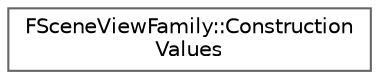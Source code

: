 digraph "Graphical Class Hierarchy"
{
 // INTERACTIVE_SVG=YES
 // LATEX_PDF_SIZE
  bgcolor="transparent";
  edge [fontname=Helvetica,fontsize=10,labelfontname=Helvetica,labelfontsize=10];
  node [fontname=Helvetica,fontsize=10,shape=box,height=0.2,width=0.4];
  rankdir="LR";
  Node0 [id="Node000000",label="FSceneViewFamily::Construction\lValues",height=0.2,width=0.4,color="grey40", fillcolor="white", style="filled",URL="$df/def/structFSceneViewFamily_1_1ConstructionValues.html",tooltip="Helper struct for creating FSceneViewFamily instances If created with specifying a time it will retri..."];
}
